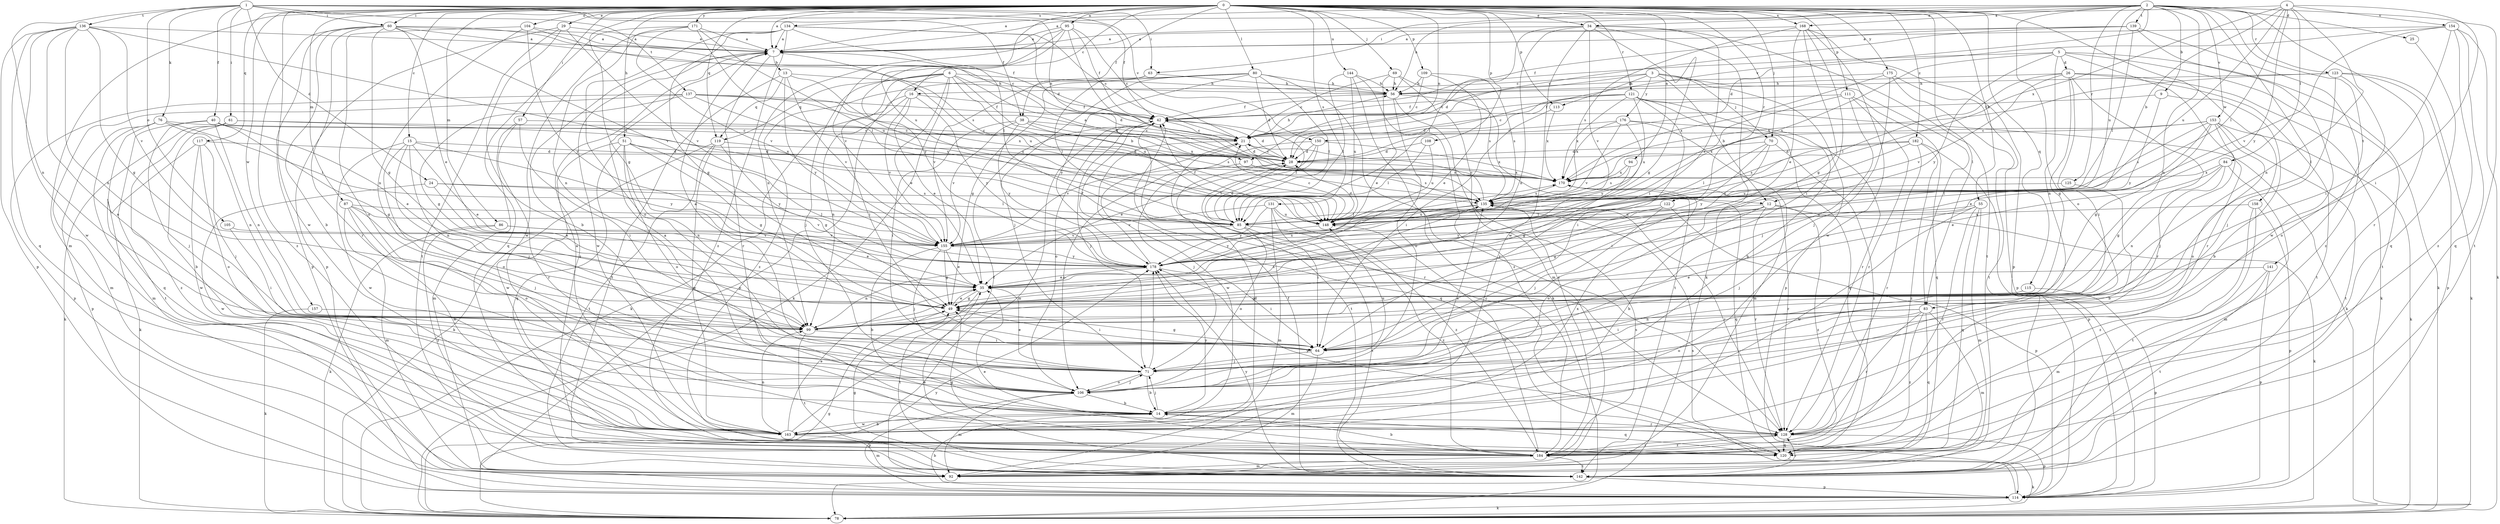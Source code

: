 strict digraph  {
0;
1;
2;
3;
4;
5;
6;
7;
9;
12;
13;
14;
15;
16;
21;
24;
25;
26;
28;
29;
34;
35;
38;
40;
42;
49;
51;
55;
56;
57;
60;
61;
63;
64;
69;
70;
71;
76;
78;
80;
83;
84;
85;
86;
87;
92;
94;
95;
97;
99;
104;
105;
106;
108;
109;
111;
113;
114;
115;
117;
119;
120;
121;
122;
123;
125;
128;
131;
134;
135;
136;
137;
139;
141;
142;
144;
148;
150;
153;
154;
155;
157;
158;
163;
168;
170;
171;
175;
176;
178;
182;
184;
0 -> 7  [label=a];
0 -> 15  [label=c];
0 -> 16  [label=c];
0 -> 29  [label=e];
0 -> 34  [label=e];
0 -> 38  [label=f];
0 -> 49  [label=g];
0 -> 51  [label=h];
0 -> 55  [label=h];
0 -> 57  [label=i];
0 -> 60  [label=i];
0 -> 69  [label=j];
0 -> 70  [label=j];
0 -> 80  [label=l];
0 -> 83  [label=l];
0 -> 86  [label=m];
0 -> 87  [label=m];
0 -> 92  [label=m];
0 -> 94  [label=n];
0 -> 95  [label=n];
0 -> 97  [label=n];
0 -> 104  [label=o];
0 -> 108  [label=p];
0 -> 109  [label=p];
0 -> 111  [label=p];
0 -> 113  [label=p];
0 -> 115  [label=q];
0 -> 117  [label=q];
0 -> 119  [label=q];
0 -> 121  [label=r];
0 -> 122  [label=r];
0 -> 131  [label=s];
0 -> 134  [label=s];
0 -> 144  [label=u];
0 -> 148  [label=u];
0 -> 157  [label=w];
0 -> 158  [label=w];
0 -> 163  [label=w];
0 -> 168  [label=x];
0 -> 171  [label=y];
0 -> 175  [label=y];
0 -> 182  [label=z];
1 -> 24  [label=d];
1 -> 38  [label=f];
1 -> 40  [label=f];
1 -> 42  [label=f];
1 -> 60  [label=i];
1 -> 61  [label=i];
1 -> 63  [label=i];
1 -> 76  [label=k];
1 -> 97  [label=n];
1 -> 99  [label=n];
1 -> 105  [label=o];
1 -> 136  [label=t];
1 -> 137  [label=t];
1 -> 150  [label=v];
2 -> 7  [label=a];
2 -> 9  [label=b];
2 -> 25  [label=d];
2 -> 34  [label=e];
2 -> 56  [label=h];
2 -> 63  [label=i];
2 -> 83  [label=l];
2 -> 99  [label=n];
2 -> 106  [label=o];
2 -> 123  [label=r];
2 -> 125  [label=r];
2 -> 128  [label=r];
2 -> 139  [label=t];
2 -> 141  [label=t];
2 -> 142  [label=t];
2 -> 148  [label=u];
2 -> 150  [label=v];
2 -> 153  [label=v];
2 -> 168  [label=x];
3 -> 12  [label=b];
3 -> 16  [label=c];
3 -> 21  [label=c];
3 -> 70  [label=j];
3 -> 83  [label=l];
3 -> 113  [label=p];
3 -> 114  [label=p];
3 -> 176  [label=y];
4 -> 7  [label=a];
4 -> 12  [label=b];
4 -> 64  [label=i];
4 -> 84  [label=l];
4 -> 85  [label=l];
4 -> 99  [label=n];
4 -> 148  [label=u];
4 -> 154  [label=v];
4 -> 170  [label=x];
4 -> 178  [label=y];
5 -> 26  [label=d];
5 -> 28  [label=d];
5 -> 78  [label=k];
5 -> 99  [label=n];
5 -> 128  [label=r];
5 -> 135  [label=s];
5 -> 142  [label=t];
5 -> 178  [label=y];
6 -> 12  [label=b];
6 -> 28  [label=d];
6 -> 35  [label=e];
6 -> 56  [label=h];
6 -> 64  [label=i];
6 -> 71  [label=j];
6 -> 78  [label=k];
6 -> 114  [label=p];
6 -> 119  [label=q];
6 -> 148  [label=u];
7 -> 13  [label=b];
7 -> 128  [label=r];
7 -> 148  [label=u];
7 -> 163  [label=w];
7 -> 184  [label=z];
9 -> 14  [label=b];
9 -> 42  [label=f];
9 -> 178  [label=y];
12 -> 14  [label=b];
12 -> 49  [label=g];
12 -> 78  [label=k];
12 -> 106  [label=o];
12 -> 128  [label=r];
12 -> 148  [label=u];
12 -> 184  [label=z];
13 -> 56  [label=h];
13 -> 119  [label=q];
13 -> 142  [label=t];
13 -> 148  [label=u];
13 -> 155  [label=v];
13 -> 178  [label=y];
14 -> 7  [label=a];
14 -> 71  [label=j];
14 -> 120  [label=q];
14 -> 128  [label=r];
14 -> 163  [label=w];
14 -> 178  [label=y];
15 -> 28  [label=d];
15 -> 35  [label=e];
15 -> 71  [label=j];
15 -> 99  [label=n];
15 -> 106  [label=o];
15 -> 163  [label=w];
15 -> 178  [label=y];
16 -> 35  [label=e];
16 -> 42  [label=f];
16 -> 78  [label=k];
16 -> 99  [label=n];
16 -> 155  [label=v];
16 -> 178  [label=y];
21 -> 28  [label=d];
21 -> 56  [label=h];
21 -> 120  [label=q];
21 -> 163  [label=w];
24 -> 35  [label=e];
24 -> 85  [label=l];
24 -> 135  [label=s];
24 -> 163  [label=w];
25 -> 120  [label=q];
26 -> 49  [label=g];
26 -> 56  [label=h];
26 -> 64  [label=i];
26 -> 78  [label=k];
26 -> 85  [label=l];
26 -> 128  [label=r];
26 -> 142  [label=t];
26 -> 155  [label=v];
28 -> 21  [label=c];
28 -> 71  [label=j];
28 -> 85  [label=l];
28 -> 170  [label=x];
29 -> 7  [label=a];
29 -> 14  [label=b];
29 -> 114  [label=p];
29 -> 142  [label=t];
29 -> 155  [label=v];
34 -> 7  [label=a];
34 -> 49  [label=g];
34 -> 64  [label=i];
34 -> 78  [label=k];
34 -> 85  [label=l];
34 -> 99  [label=n];
34 -> 142  [label=t];
34 -> 155  [label=v];
34 -> 163  [label=w];
35 -> 49  [label=g];
35 -> 142  [label=t];
38 -> 21  [label=c];
38 -> 64  [label=i];
38 -> 135  [label=s];
38 -> 155  [label=v];
38 -> 170  [label=x];
38 -> 178  [label=y];
40 -> 21  [label=c];
40 -> 35  [label=e];
40 -> 49  [label=g];
40 -> 71  [label=j];
40 -> 99  [label=n];
40 -> 142  [label=t];
42 -> 21  [label=c];
42 -> 28  [label=d];
42 -> 71  [label=j];
42 -> 92  [label=m];
42 -> 106  [label=o];
42 -> 128  [label=r];
49 -> 35  [label=e];
49 -> 64  [label=i];
49 -> 99  [label=n];
51 -> 28  [label=d];
51 -> 49  [label=g];
51 -> 99  [label=n];
51 -> 106  [label=o];
51 -> 120  [label=q];
51 -> 163  [label=w];
51 -> 178  [label=y];
55 -> 71  [label=j];
55 -> 92  [label=m];
55 -> 120  [label=q];
55 -> 128  [label=r];
55 -> 148  [label=u];
55 -> 163  [label=w];
56 -> 42  [label=f];
56 -> 106  [label=o];
56 -> 142  [label=t];
56 -> 184  [label=z];
57 -> 21  [label=c];
57 -> 64  [label=i];
57 -> 92  [label=m];
57 -> 128  [label=r];
60 -> 7  [label=a];
60 -> 14  [label=b];
60 -> 21  [label=c];
60 -> 35  [label=e];
60 -> 42  [label=f];
60 -> 49  [label=g];
60 -> 114  [label=p];
60 -> 128  [label=r];
60 -> 155  [label=v];
60 -> 184  [label=z];
61 -> 14  [label=b];
61 -> 21  [label=c];
61 -> 78  [label=k];
61 -> 170  [label=x];
61 -> 184  [label=z];
63 -> 56  [label=h];
63 -> 85  [label=l];
63 -> 184  [label=z];
64 -> 7  [label=a];
64 -> 49  [label=g];
64 -> 71  [label=j];
64 -> 92  [label=m];
69 -> 21  [label=c];
69 -> 35  [label=e];
69 -> 56  [label=h];
69 -> 92  [label=m];
69 -> 135  [label=s];
70 -> 28  [label=d];
70 -> 64  [label=i];
70 -> 85  [label=l];
70 -> 178  [label=y];
70 -> 184  [label=z];
71 -> 14  [label=b];
71 -> 35  [label=e];
71 -> 106  [label=o];
71 -> 148  [label=u];
71 -> 178  [label=y];
76 -> 21  [label=c];
76 -> 85  [label=l];
76 -> 92  [label=m];
76 -> 99  [label=n];
76 -> 114  [label=p];
76 -> 120  [label=q];
78 -> 49  [label=g];
78 -> 178  [label=y];
80 -> 28  [label=d];
80 -> 49  [label=g];
80 -> 56  [label=h];
80 -> 71  [label=j];
80 -> 85  [label=l];
80 -> 128  [label=r];
80 -> 155  [label=v];
80 -> 178  [label=y];
83 -> 64  [label=i];
83 -> 92  [label=m];
83 -> 99  [label=n];
83 -> 106  [label=o];
83 -> 120  [label=q];
83 -> 128  [label=r];
83 -> 184  [label=z];
84 -> 35  [label=e];
84 -> 49  [label=g];
84 -> 92  [label=m];
84 -> 99  [label=n];
84 -> 170  [label=x];
85 -> 28  [label=d];
85 -> 42  [label=f];
85 -> 106  [label=o];
85 -> 142  [label=t];
85 -> 155  [label=v];
85 -> 184  [label=z];
86 -> 35  [label=e];
86 -> 78  [label=k];
86 -> 155  [label=v];
86 -> 184  [label=z];
87 -> 71  [label=j];
87 -> 85  [label=l];
87 -> 92  [label=m];
87 -> 106  [label=o];
87 -> 155  [label=v];
87 -> 163  [label=w];
94 -> 49  [label=g];
94 -> 135  [label=s];
94 -> 170  [label=x];
95 -> 7  [label=a];
95 -> 21  [label=c];
95 -> 42  [label=f];
95 -> 99  [label=n];
95 -> 135  [label=s];
95 -> 155  [label=v];
95 -> 178  [label=y];
97 -> 106  [label=o];
97 -> 135  [label=s];
97 -> 170  [label=x];
99 -> 64  [label=i];
99 -> 135  [label=s];
99 -> 142  [label=t];
104 -> 7  [label=a];
104 -> 99  [label=n];
104 -> 106  [label=o];
104 -> 135  [label=s];
104 -> 178  [label=y];
105 -> 64  [label=i];
105 -> 155  [label=v];
106 -> 14  [label=b];
106 -> 71  [label=j];
106 -> 92  [label=m];
106 -> 114  [label=p];
106 -> 135  [label=s];
108 -> 28  [label=d];
108 -> 85  [label=l];
108 -> 148  [label=u];
109 -> 21  [label=c];
109 -> 35  [label=e];
109 -> 56  [label=h];
109 -> 135  [label=s];
111 -> 42  [label=f];
111 -> 71  [label=j];
111 -> 120  [label=q];
111 -> 128  [label=r];
111 -> 135  [label=s];
113 -> 64  [label=i];
113 -> 170  [label=x];
114 -> 14  [label=b];
114 -> 78  [label=k];
114 -> 135  [label=s];
115 -> 49  [label=g];
115 -> 114  [label=p];
117 -> 28  [label=d];
117 -> 71  [label=j];
117 -> 78  [label=k];
117 -> 106  [label=o];
117 -> 163  [label=w];
119 -> 28  [label=d];
119 -> 49  [label=g];
119 -> 78  [label=k];
119 -> 142  [label=t];
119 -> 163  [label=w];
120 -> 21  [label=c];
120 -> 78  [label=k];
121 -> 14  [label=b];
121 -> 21  [label=c];
121 -> 28  [label=d];
121 -> 42  [label=f];
121 -> 64  [label=i];
121 -> 78  [label=k];
121 -> 128  [label=r];
121 -> 148  [label=u];
121 -> 170  [label=x];
122 -> 71  [label=j];
122 -> 85  [label=l];
122 -> 114  [label=p];
122 -> 178  [label=y];
123 -> 56  [label=h];
123 -> 71  [label=j];
123 -> 78  [label=k];
123 -> 106  [label=o];
123 -> 114  [label=p];
123 -> 170  [label=x];
125 -> 14  [label=b];
125 -> 135  [label=s];
128 -> 114  [label=p];
128 -> 120  [label=q];
128 -> 178  [label=y];
128 -> 184  [label=z];
131 -> 64  [label=i];
131 -> 92  [label=m];
131 -> 148  [label=u];
131 -> 155  [label=v];
131 -> 178  [label=y];
131 -> 184  [label=z];
134 -> 7  [label=a];
134 -> 21  [label=c];
134 -> 28  [label=d];
134 -> 49  [label=g];
134 -> 85  [label=l];
134 -> 106  [label=o];
134 -> 163  [label=w];
134 -> 184  [label=z];
135 -> 21  [label=c];
135 -> 85  [label=l];
135 -> 128  [label=r];
135 -> 148  [label=u];
136 -> 7  [label=a];
136 -> 49  [label=g];
136 -> 99  [label=n];
136 -> 106  [label=o];
136 -> 114  [label=p];
136 -> 120  [label=q];
136 -> 148  [label=u];
136 -> 155  [label=v];
136 -> 163  [label=w];
137 -> 28  [label=d];
137 -> 42  [label=f];
137 -> 49  [label=g];
137 -> 92  [label=m];
137 -> 114  [label=p];
137 -> 135  [label=s];
137 -> 170  [label=x];
139 -> 7  [label=a];
139 -> 21  [label=c];
139 -> 42  [label=f];
139 -> 85  [label=l];
139 -> 163  [label=w];
139 -> 184  [label=z];
141 -> 35  [label=e];
141 -> 92  [label=m];
141 -> 114  [label=p];
141 -> 142  [label=t];
142 -> 35  [label=e];
142 -> 42  [label=f];
142 -> 49  [label=g];
142 -> 114  [label=p];
142 -> 128  [label=r];
142 -> 178  [label=y];
144 -> 56  [label=h];
144 -> 78  [label=k];
144 -> 85  [label=l];
144 -> 148  [label=u];
144 -> 184  [label=z];
148 -> 21  [label=c];
148 -> 28  [label=d];
148 -> 42  [label=f];
148 -> 170  [label=x];
148 -> 178  [label=y];
150 -> 28  [label=d];
150 -> 35  [label=e];
150 -> 142  [label=t];
150 -> 155  [label=v];
150 -> 170  [label=x];
153 -> 21  [label=c];
153 -> 35  [label=e];
153 -> 49  [label=g];
153 -> 71  [label=j];
153 -> 78  [label=k];
153 -> 106  [label=o];
153 -> 135  [label=s];
153 -> 142  [label=t];
153 -> 170  [label=x];
154 -> 7  [label=a];
154 -> 28  [label=d];
154 -> 64  [label=i];
154 -> 78  [label=k];
154 -> 120  [label=q];
154 -> 155  [label=v];
154 -> 184  [label=z];
155 -> 14  [label=b];
155 -> 35  [label=e];
155 -> 49  [label=g];
155 -> 71  [label=j];
155 -> 178  [label=y];
157 -> 78  [label=k];
157 -> 99  [label=n];
158 -> 114  [label=p];
158 -> 142  [label=t];
158 -> 148  [label=u];
158 -> 184  [label=z];
163 -> 7  [label=a];
163 -> 14  [label=b];
163 -> 28  [label=d];
163 -> 35  [label=e];
163 -> 42  [label=f];
163 -> 92  [label=m];
163 -> 99  [label=n];
163 -> 170  [label=x];
168 -> 7  [label=a];
168 -> 35  [label=e];
168 -> 49  [label=g];
168 -> 64  [label=i];
168 -> 114  [label=p];
168 -> 135  [label=s];
168 -> 163  [label=w];
170 -> 7  [label=a];
170 -> 120  [label=q];
170 -> 128  [label=r];
170 -> 135  [label=s];
171 -> 7  [label=a];
171 -> 85  [label=l];
171 -> 99  [label=n];
171 -> 120  [label=q];
171 -> 148  [label=u];
171 -> 155  [label=v];
175 -> 56  [label=h];
175 -> 71  [label=j];
175 -> 114  [label=p];
175 -> 142  [label=t];
175 -> 170  [label=x];
176 -> 21  [label=c];
176 -> 92  [label=m];
176 -> 120  [label=q];
176 -> 155  [label=v];
176 -> 170  [label=x];
176 -> 178  [label=y];
178 -> 35  [label=e];
178 -> 42  [label=f];
178 -> 64  [label=i];
178 -> 99  [label=n];
178 -> 135  [label=s];
182 -> 28  [label=d];
182 -> 114  [label=p];
182 -> 128  [label=r];
182 -> 135  [label=s];
182 -> 155  [label=v];
182 -> 184  [label=z];
184 -> 14  [label=b];
184 -> 35  [label=e];
184 -> 49  [label=g];
184 -> 92  [label=m];
184 -> 128  [label=r];
184 -> 135  [label=s];
184 -> 142  [label=t];
184 -> 148  [label=u];
}
